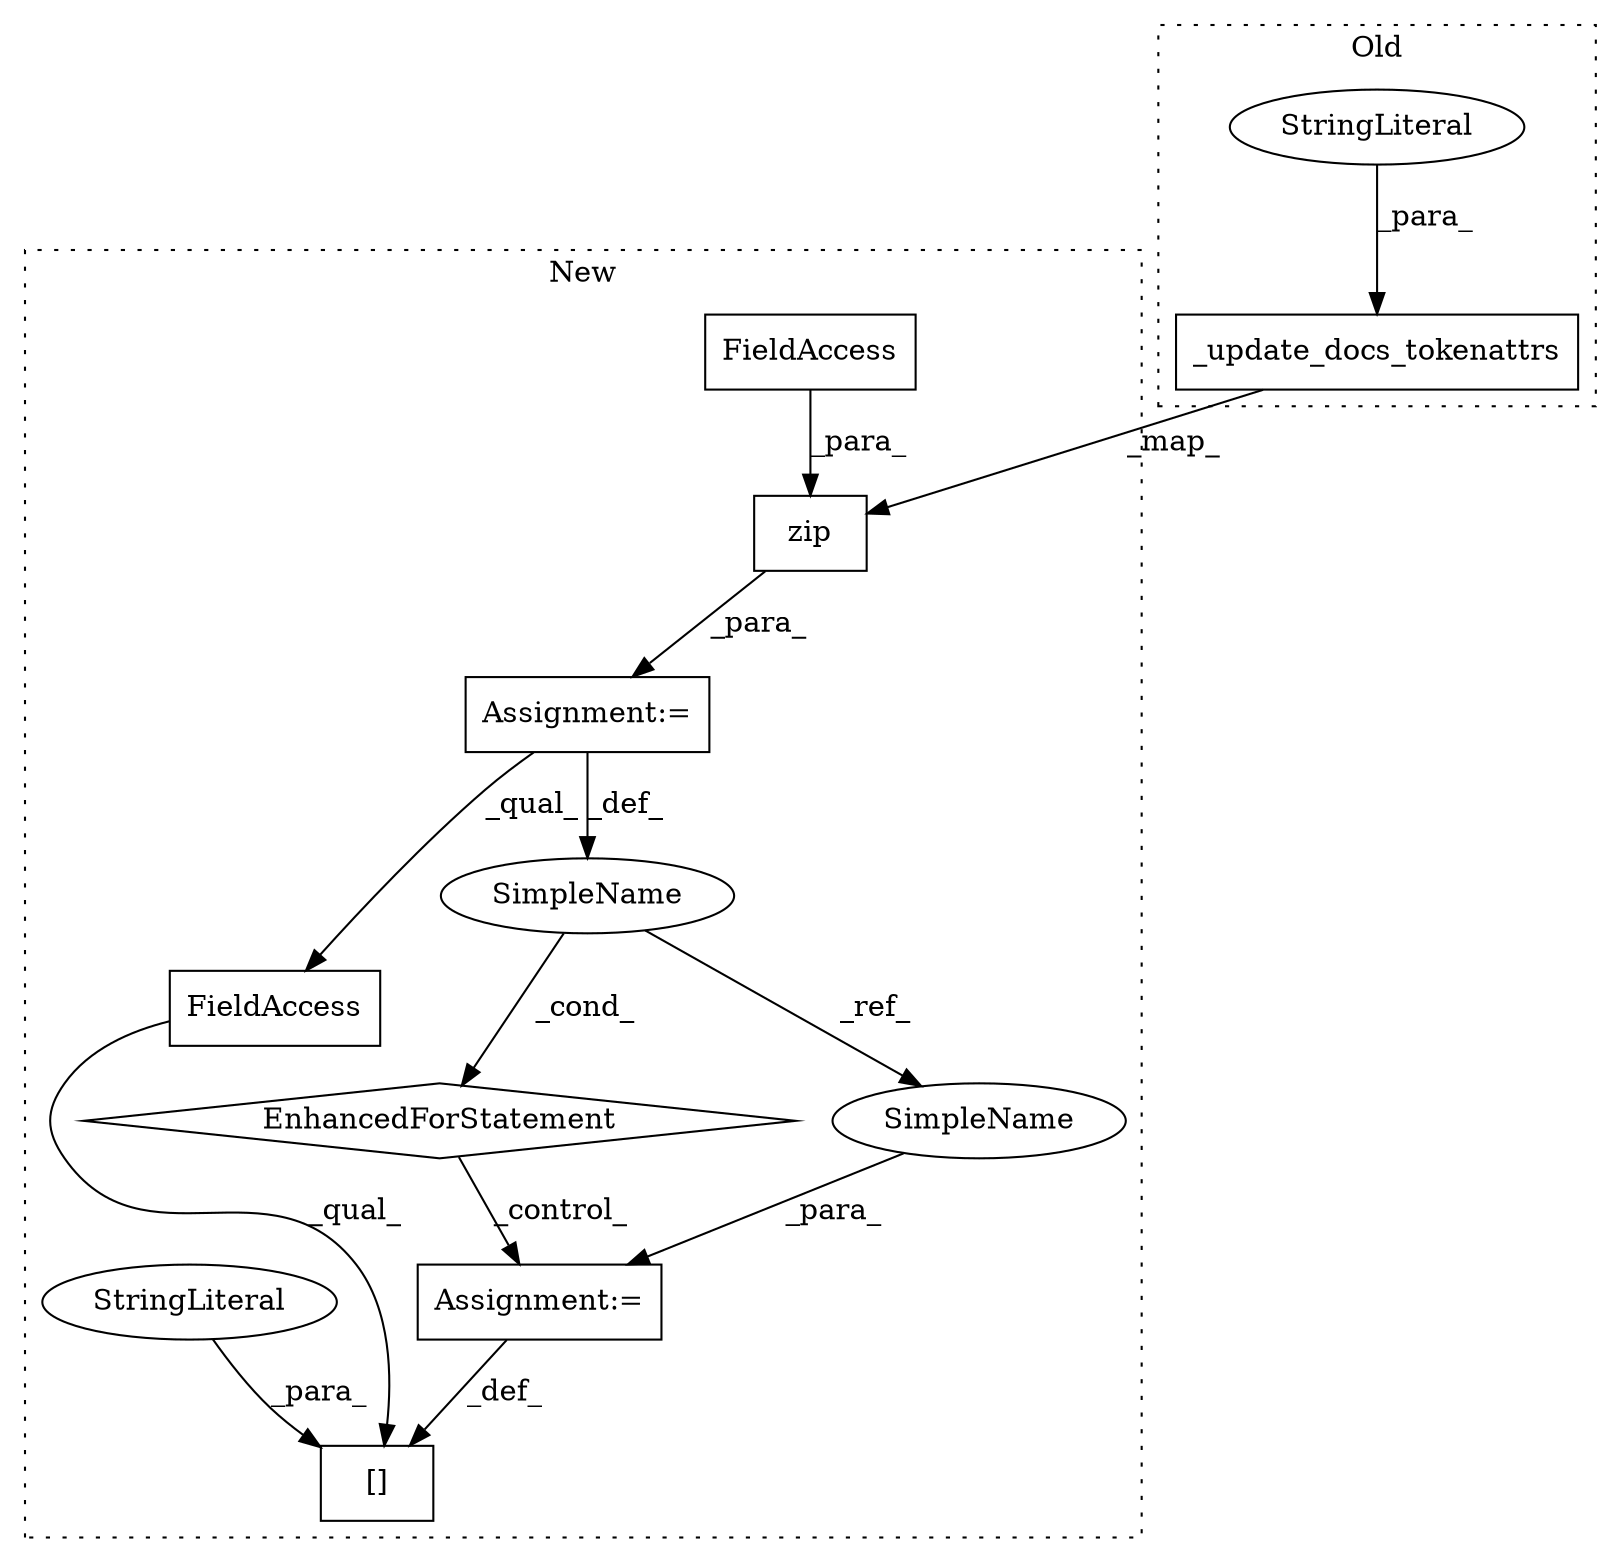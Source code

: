 digraph G {
subgraph cluster0 {
1 [label="_update_docs_tokenattrs" a="32" s="13608,13682" l="24,1" shape="box"];
11 [label="StringLiteral" a="45" s="13632" l="6" shape="ellipse"];
label = "Old";
style="dotted";
}
subgraph cluster1 {
2 [label="zip" a="32" s="12892,12950" l="4,1" shape="box"];
3 [label="[]" a="2" s="12961,12983" l="14,1" shape="box"];
4 [label="FieldAccess" a="22" s="12961" l="13" shape="box"];
5 [label="FieldAccess" a="22" s="12896" l="10" shape="box"];
6 [label="EnhancedForStatement" a="70" s="12813,12951" l="65,2" shape="diamond"];
7 [label="SimpleName" a="42" s="12882" l="7" shape="ellipse"];
8 [label="Assignment:=" a="7" s="12984" l="1" shape="box"];
9 [label="Assignment:=" a="7" s="12813,12951" l="65,2" shape="box"];
10 [label="StringLiteral" a="45" s="12975" l="8" shape="ellipse"];
12 [label="SimpleName" a="42" s="12985" l="7" shape="ellipse"];
label = "New";
style="dotted";
}
1 -> 2 [label="_map_"];
2 -> 9 [label="_para_"];
4 -> 3 [label="_qual_"];
5 -> 2 [label="_para_"];
6 -> 8 [label="_control_"];
7 -> 6 [label="_cond_"];
7 -> 12 [label="_ref_"];
8 -> 3 [label="_def_"];
9 -> 4 [label="_qual_"];
9 -> 7 [label="_def_"];
10 -> 3 [label="_para_"];
11 -> 1 [label="_para_"];
12 -> 8 [label="_para_"];
}